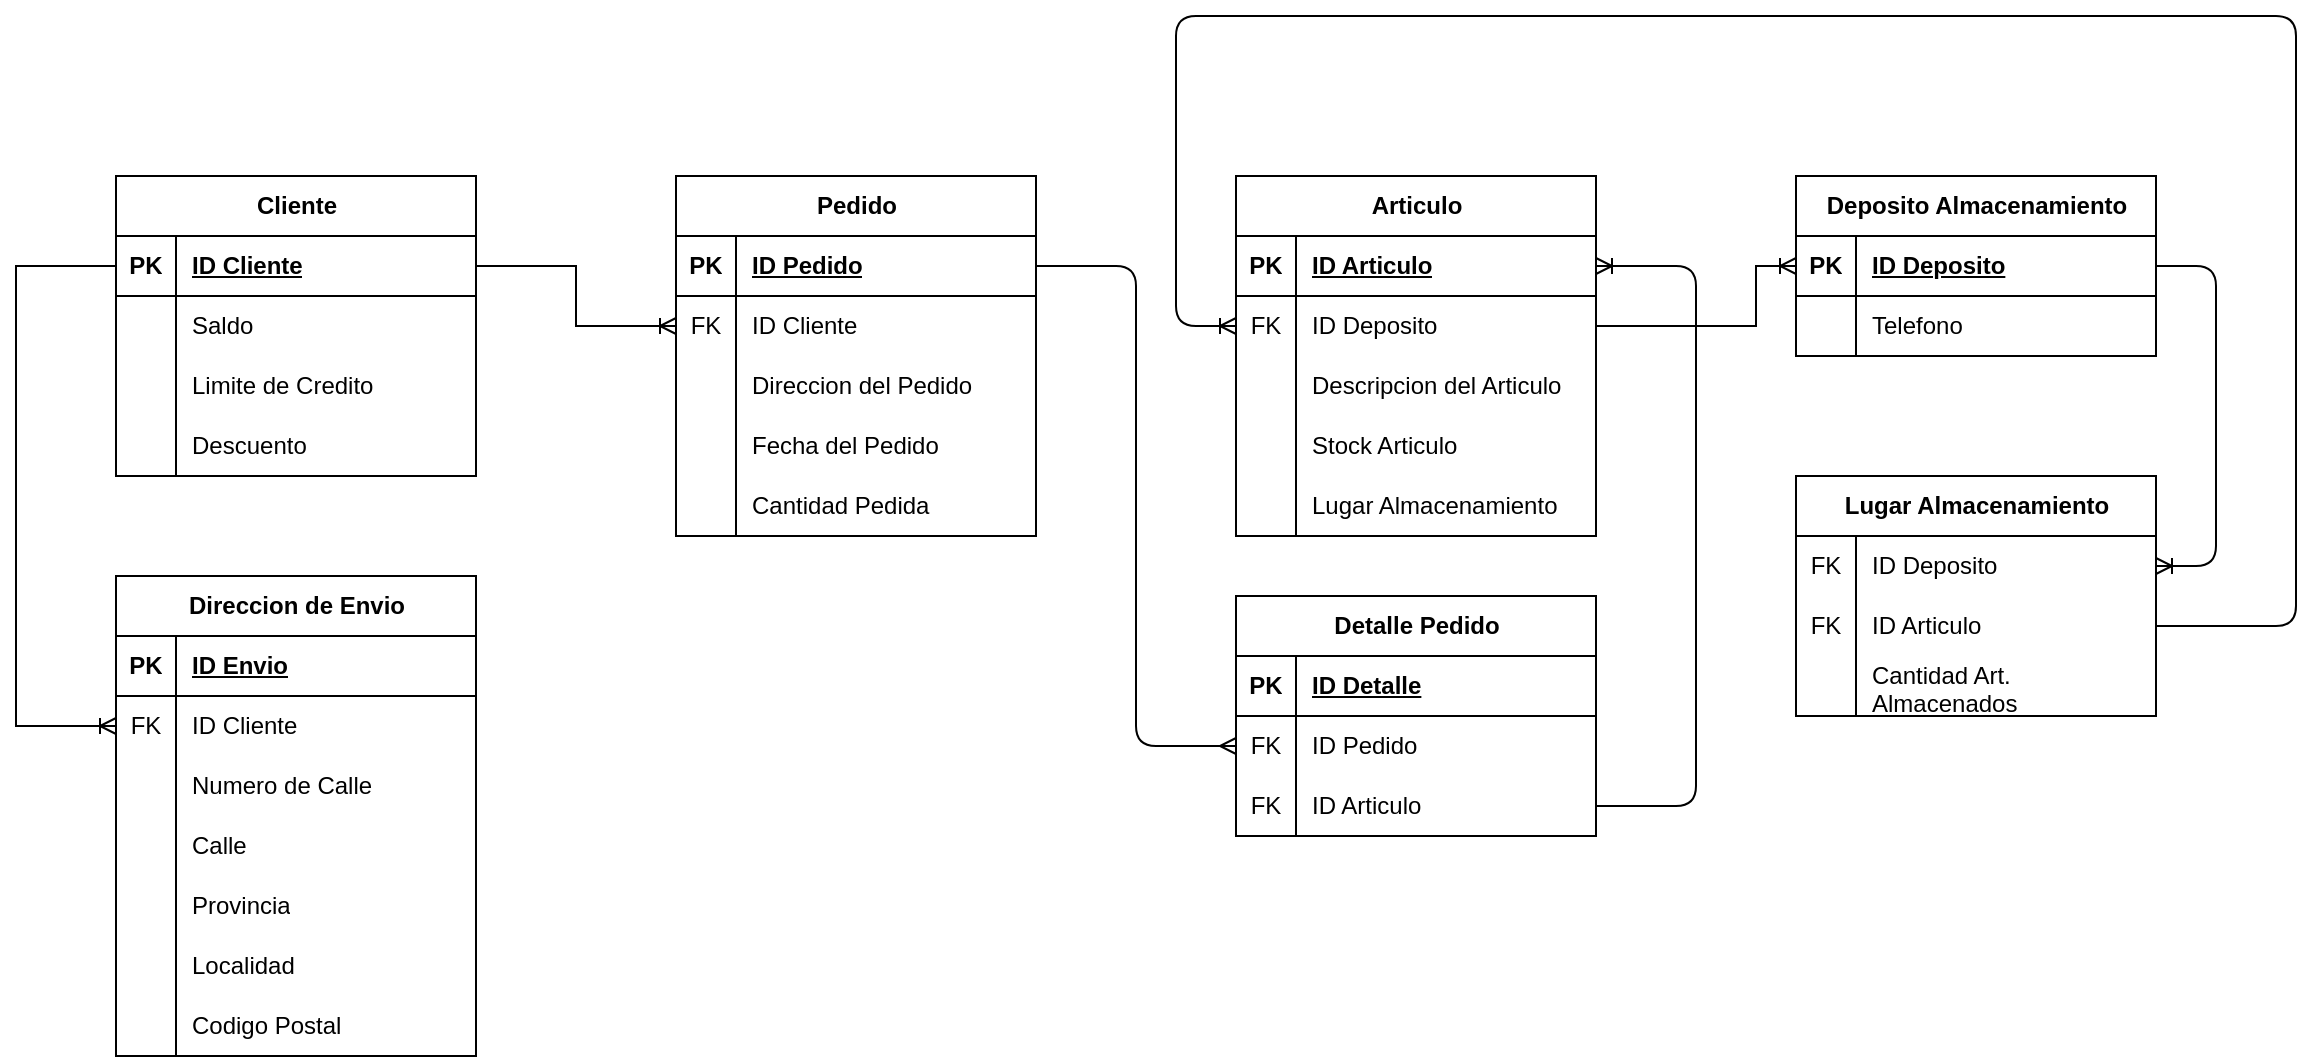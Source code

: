 <mxfile version="13.9.9" type="device"><diagram id="REAKpBdPYDLoK8PvNItF" name="Página-2"><mxGraphModel dx="852" dy="494" grid="1" gridSize="10" guides="1" tooltips="1" connect="1" arrows="1" fold="1" page="1" pageScale="1" pageWidth="827" pageHeight="1169" math="0" shadow="0"><root><mxCell id="0"/><mxCell id="1" parent="0"/><mxCell id="AbeUj8lkcxVHJ2zxTeTH-1" value="Cliente" style="shape=table;startSize=30;container=1;collapsible=1;childLayout=tableLayout;fixedRows=1;rowLines=0;fontStyle=1;align=center;resizeLast=1;html=1;" parent="1" vertex="1"><mxGeometry x="120" y="160" width="180" height="150" as="geometry"/></mxCell><mxCell id="AbeUj8lkcxVHJ2zxTeTH-2" value="" style="shape=tableRow;horizontal=0;startSize=0;swimlaneHead=0;swimlaneBody=0;fillColor=none;collapsible=0;dropTarget=0;points=[[0,0.5],[1,0.5]];portConstraint=eastwest;top=0;left=0;right=0;bottom=1;" parent="AbeUj8lkcxVHJ2zxTeTH-1" vertex="1"><mxGeometry y="30" width="180" height="30" as="geometry"/></mxCell><mxCell id="AbeUj8lkcxVHJ2zxTeTH-3" value="PK" style="shape=partialRectangle;connectable=0;fillColor=none;top=0;left=0;bottom=0;right=0;fontStyle=1;overflow=hidden;whiteSpace=wrap;html=1;" parent="AbeUj8lkcxVHJ2zxTeTH-2" vertex="1"><mxGeometry width="30" height="30" as="geometry"><mxRectangle width="30" height="30" as="alternateBounds"/></mxGeometry></mxCell><mxCell id="AbeUj8lkcxVHJ2zxTeTH-4" value="ID Cliente" style="shape=partialRectangle;connectable=0;fillColor=none;top=0;left=0;bottom=0;right=0;align=left;spacingLeft=6;fontStyle=5;overflow=hidden;whiteSpace=wrap;html=1;" parent="AbeUj8lkcxVHJ2zxTeTH-2" vertex="1"><mxGeometry x="30" width="150" height="30" as="geometry"><mxRectangle width="150" height="30" as="alternateBounds"/></mxGeometry></mxCell><mxCell id="AbeUj8lkcxVHJ2zxTeTH-5" value="" style="shape=tableRow;horizontal=0;startSize=0;swimlaneHead=0;swimlaneBody=0;fillColor=none;collapsible=0;dropTarget=0;points=[[0,0.5],[1,0.5]];portConstraint=eastwest;top=0;left=0;right=0;bottom=0;" parent="AbeUj8lkcxVHJ2zxTeTH-1" vertex="1"><mxGeometry y="60" width="180" height="30" as="geometry"/></mxCell><mxCell id="AbeUj8lkcxVHJ2zxTeTH-6" value="" style="shape=partialRectangle;connectable=0;fillColor=none;top=0;left=0;bottom=0;right=0;editable=1;overflow=hidden;whiteSpace=wrap;html=1;" parent="AbeUj8lkcxVHJ2zxTeTH-5" vertex="1"><mxGeometry width="30" height="30" as="geometry"><mxRectangle width="30" height="30" as="alternateBounds"/></mxGeometry></mxCell><mxCell id="AbeUj8lkcxVHJ2zxTeTH-7" value="Saldo" style="shape=partialRectangle;connectable=0;fillColor=none;top=0;left=0;bottom=0;right=0;align=left;spacingLeft=6;overflow=hidden;whiteSpace=wrap;html=1;" parent="AbeUj8lkcxVHJ2zxTeTH-5" vertex="1"><mxGeometry x="30" width="150" height="30" as="geometry"><mxRectangle width="150" height="30" as="alternateBounds"/></mxGeometry></mxCell><mxCell id="AbeUj8lkcxVHJ2zxTeTH-8" value="" style="shape=tableRow;horizontal=0;startSize=0;swimlaneHead=0;swimlaneBody=0;fillColor=none;collapsible=0;dropTarget=0;points=[[0,0.5],[1,0.5]];portConstraint=eastwest;top=0;left=0;right=0;bottom=0;" parent="AbeUj8lkcxVHJ2zxTeTH-1" vertex="1"><mxGeometry y="90" width="180" height="30" as="geometry"/></mxCell><mxCell id="AbeUj8lkcxVHJ2zxTeTH-9" value="" style="shape=partialRectangle;connectable=0;fillColor=none;top=0;left=0;bottom=0;right=0;editable=1;overflow=hidden;whiteSpace=wrap;html=1;" parent="AbeUj8lkcxVHJ2zxTeTH-8" vertex="1"><mxGeometry width="30" height="30" as="geometry"><mxRectangle width="30" height="30" as="alternateBounds"/></mxGeometry></mxCell><mxCell id="AbeUj8lkcxVHJ2zxTeTH-10" value="Limite de Credito" style="shape=partialRectangle;connectable=0;fillColor=none;top=0;left=0;bottom=0;right=0;align=left;spacingLeft=6;overflow=hidden;whiteSpace=wrap;html=1;" parent="AbeUj8lkcxVHJ2zxTeTH-8" vertex="1"><mxGeometry x="30" width="150" height="30" as="geometry"><mxRectangle width="150" height="30" as="alternateBounds"/></mxGeometry></mxCell><mxCell id="AbeUj8lkcxVHJ2zxTeTH-11" value="" style="shape=tableRow;horizontal=0;startSize=0;swimlaneHead=0;swimlaneBody=0;fillColor=none;collapsible=0;dropTarget=0;points=[[0,0.5],[1,0.5]];portConstraint=eastwest;top=0;left=0;right=0;bottom=0;" parent="AbeUj8lkcxVHJ2zxTeTH-1" vertex="1"><mxGeometry y="120" width="180" height="30" as="geometry"/></mxCell><mxCell id="AbeUj8lkcxVHJ2zxTeTH-12" value="" style="shape=partialRectangle;connectable=0;fillColor=none;top=0;left=0;bottom=0;right=0;editable=1;overflow=hidden;whiteSpace=wrap;html=1;" parent="AbeUj8lkcxVHJ2zxTeTH-11" vertex="1"><mxGeometry width="30" height="30" as="geometry"><mxRectangle width="30" height="30" as="alternateBounds"/></mxGeometry></mxCell><mxCell id="AbeUj8lkcxVHJ2zxTeTH-13" value="Descuento" style="shape=partialRectangle;connectable=0;fillColor=none;top=0;left=0;bottom=0;right=0;align=left;spacingLeft=6;overflow=hidden;whiteSpace=wrap;html=1;" parent="AbeUj8lkcxVHJ2zxTeTH-11" vertex="1"><mxGeometry x="30" width="150" height="30" as="geometry"><mxRectangle width="150" height="30" as="alternateBounds"/></mxGeometry></mxCell><mxCell id="en9z1RkMGGtC1GbrX8Au-1" value="Direccion de Envio" style="shape=table;startSize=30;container=1;collapsible=1;childLayout=tableLayout;fixedRows=1;rowLines=0;fontStyle=1;align=center;resizeLast=1;html=1;" parent="1" vertex="1"><mxGeometry x="120" y="360" width="180" height="240" as="geometry"/></mxCell><mxCell id="en9z1RkMGGtC1GbrX8Au-2" value="" style="shape=tableRow;horizontal=0;startSize=0;swimlaneHead=0;swimlaneBody=0;fillColor=none;collapsible=0;dropTarget=0;points=[[0,0.5],[1,0.5]];portConstraint=eastwest;top=0;left=0;right=0;bottom=1;" parent="en9z1RkMGGtC1GbrX8Au-1" vertex="1"><mxGeometry y="30" width="180" height="30" as="geometry"/></mxCell><mxCell id="en9z1RkMGGtC1GbrX8Au-3" value="PK" style="shape=partialRectangle;connectable=0;fillColor=none;top=0;left=0;bottom=0;right=0;fontStyle=1;overflow=hidden;whiteSpace=wrap;html=1;" parent="en9z1RkMGGtC1GbrX8Au-2" vertex="1"><mxGeometry width="30" height="30" as="geometry"><mxRectangle width="30" height="30" as="alternateBounds"/></mxGeometry></mxCell><mxCell id="en9z1RkMGGtC1GbrX8Au-4" value="ID Envio" style="shape=partialRectangle;connectable=0;fillColor=none;top=0;left=0;bottom=0;right=0;align=left;spacingLeft=6;fontStyle=5;overflow=hidden;whiteSpace=wrap;html=1;" parent="en9z1RkMGGtC1GbrX8Au-2" vertex="1"><mxGeometry x="30" width="150" height="30" as="geometry"><mxRectangle width="150" height="30" as="alternateBounds"/></mxGeometry></mxCell><mxCell id="Q-57HhzVyi2ZJtyIgF9o-4" value="" style="shape=tableRow;horizontal=0;startSize=0;swimlaneHead=0;swimlaneBody=0;fillColor=none;collapsible=0;dropTarget=0;points=[[0,0.5],[1,0.5]];portConstraint=eastwest;top=0;left=0;right=0;bottom=0;" parent="en9z1RkMGGtC1GbrX8Au-1" vertex="1"><mxGeometry y="60" width="180" height="30" as="geometry"/></mxCell><mxCell id="Q-57HhzVyi2ZJtyIgF9o-5" value="FK" style="shape=partialRectangle;connectable=0;fillColor=none;top=0;left=0;bottom=0;right=0;editable=1;overflow=hidden;whiteSpace=wrap;html=1;" parent="Q-57HhzVyi2ZJtyIgF9o-4" vertex="1"><mxGeometry width="30" height="30" as="geometry"><mxRectangle width="30" height="30" as="alternateBounds"/></mxGeometry></mxCell><mxCell id="Q-57HhzVyi2ZJtyIgF9o-6" value="ID Cliente" style="shape=partialRectangle;connectable=0;fillColor=none;top=0;left=0;bottom=0;right=0;align=left;spacingLeft=6;overflow=hidden;whiteSpace=wrap;html=1;" parent="Q-57HhzVyi2ZJtyIgF9o-4" vertex="1"><mxGeometry x="30" width="150" height="30" as="geometry"><mxRectangle width="150" height="30" as="alternateBounds"/></mxGeometry></mxCell><mxCell id="en9z1RkMGGtC1GbrX8Au-8" value="" style="shape=tableRow;horizontal=0;startSize=0;swimlaneHead=0;swimlaneBody=0;fillColor=none;collapsible=0;dropTarget=0;points=[[0,0.5],[1,0.5]];portConstraint=eastwest;top=0;left=0;right=0;bottom=0;" parent="en9z1RkMGGtC1GbrX8Au-1" vertex="1"><mxGeometry y="90" width="180" height="30" as="geometry"/></mxCell><mxCell id="en9z1RkMGGtC1GbrX8Au-9" value="" style="shape=partialRectangle;connectable=0;fillColor=none;top=0;left=0;bottom=0;right=0;editable=1;overflow=hidden;whiteSpace=wrap;html=1;" parent="en9z1RkMGGtC1GbrX8Au-8" vertex="1"><mxGeometry width="30" height="30" as="geometry"><mxRectangle width="30" height="30" as="alternateBounds"/></mxGeometry></mxCell><mxCell id="en9z1RkMGGtC1GbrX8Au-10" value="Numero de Calle" style="shape=partialRectangle;connectable=0;fillColor=none;top=0;left=0;bottom=0;right=0;align=left;spacingLeft=6;overflow=hidden;whiteSpace=wrap;html=1;" parent="en9z1RkMGGtC1GbrX8Au-8" vertex="1"><mxGeometry x="30" width="150" height="30" as="geometry"><mxRectangle width="150" height="30" as="alternateBounds"/></mxGeometry></mxCell><mxCell id="en9z1RkMGGtC1GbrX8Au-5" value="" style="shape=tableRow;horizontal=0;startSize=0;swimlaneHead=0;swimlaneBody=0;fillColor=none;collapsible=0;dropTarget=0;points=[[0,0.5],[1,0.5]];portConstraint=eastwest;top=0;left=0;right=0;bottom=0;" parent="en9z1RkMGGtC1GbrX8Au-1" vertex="1"><mxGeometry y="120" width="180" height="30" as="geometry"/></mxCell><mxCell id="en9z1RkMGGtC1GbrX8Au-6" value="" style="shape=partialRectangle;connectable=0;fillColor=none;top=0;left=0;bottom=0;right=0;editable=1;overflow=hidden;whiteSpace=wrap;html=1;" parent="en9z1RkMGGtC1GbrX8Au-5" vertex="1"><mxGeometry width="30" height="30" as="geometry"><mxRectangle width="30" height="30" as="alternateBounds"/></mxGeometry></mxCell><mxCell id="en9z1RkMGGtC1GbrX8Au-7" value="Calle" style="shape=partialRectangle;connectable=0;fillColor=none;top=0;left=0;bottom=0;right=0;align=left;spacingLeft=6;overflow=hidden;whiteSpace=wrap;html=1;" parent="en9z1RkMGGtC1GbrX8Au-5" vertex="1"><mxGeometry x="30" width="150" height="30" as="geometry"><mxRectangle width="150" height="30" as="alternateBounds"/></mxGeometry></mxCell><mxCell id="en9z1RkMGGtC1GbrX8Au-11" value="" style="shape=tableRow;horizontal=0;startSize=0;swimlaneHead=0;swimlaneBody=0;fillColor=none;collapsible=0;dropTarget=0;points=[[0,0.5],[1,0.5]];portConstraint=eastwest;top=0;left=0;right=0;bottom=0;" parent="en9z1RkMGGtC1GbrX8Au-1" vertex="1"><mxGeometry y="150" width="180" height="30" as="geometry"/></mxCell><mxCell id="en9z1RkMGGtC1GbrX8Au-12" value="" style="shape=partialRectangle;connectable=0;fillColor=none;top=0;left=0;bottom=0;right=0;editable=1;overflow=hidden;whiteSpace=wrap;html=1;" parent="en9z1RkMGGtC1GbrX8Au-11" vertex="1"><mxGeometry width="30" height="30" as="geometry"><mxRectangle width="30" height="30" as="alternateBounds"/></mxGeometry></mxCell><mxCell id="en9z1RkMGGtC1GbrX8Au-13" value="Provincia" style="shape=partialRectangle;connectable=0;fillColor=none;top=0;left=0;bottom=0;right=0;align=left;spacingLeft=6;overflow=hidden;whiteSpace=wrap;html=1;" parent="en9z1RkMGGtC1GbrX8Au-11" vertex="1"><mxGeometry x="30" width="150" height="30" as="geometry"><mxRectangle width="150" height="30" as="alternateBounds"/></mxGeometry></mxCell><mxCell id="1Tn0JIaVNfxrEoraEgrq-1" value="" style="shape=tableRow;horizontal=0;startSize=0;swimlaneHead=0;swimlaneBody=0;fillColor=none;collapsible=0;dropTarget=0;points=[[0,0.5],[1,0.5]];portConstraint=eastwest;top=0;left=0;right=0;bottom=0;" parent="en9z1RkMGGtC1GbrX8Au-1" vertex="1"><mxGeometry y="180" width="180" height="30" as="geometry"/></mxCell><mxCell id="1Tn0JIaVNfxrEoraEgrq-2" value="" style="shape=partialRectangle;connectable=0;fillColor=none;top=0;left=0;bottom=0;right=0;editable=1;overflow=hidden;whiteSpace=wrap;html=1;" parent="1Tn0JIaVNfxrEoraEgrq-1" vertex="1"><mxGeometry width="30" height="30" as="geometry"><mxRectangle width="30" height="30" as="alternateBounds"/></mxGeometry></mxCell><mxCell id="1Tn0JIaVNfxrEoraEgrq-3" value="Localidad" style="shape=partialRectangle;connectable=0;fillColor=none;top=0;left=0;bottom=0;right=0;align=left;spacingLeft=6;overflow=hidden;whiteSpace=wrap;html=1;" parent="1Tn0JIaVNfxrEoraEgrq-1" vertex="1"><mxGeometry x="30" width="150" height="30" as="geometry"><mxRectangle width="150" height="30" as="alternateBounds"/></mxGeometry></mxCell><mxCell id="1Tn0JIaVNfxrEoraEgrq-4" value="" style="shape=tableRow;horizontal=0;startSize=0;swimlaneHead=0;swimlaneBody=0;fillColor=none;collapsible=0;dropTarget=0;points=[[0,0.5],[1,0.5]];portConstraint=eastwest;top=0;left=0;right=0;bottom=0;" parent="en9z1RkMGGtC1GbrX8Au-1" vertex="1"><mxGeometry y="210" width="180" height="30" as="geometry"/></mxCell><mxCell id="1Tn0JIaVNfxrEoraEgrq-5" value="" style="shape=partialRectangle;connectable=0;fillColor=none;top=0;left=0;bottom=0;right=0;editable=1;overflow=hidden;whiteSpace=wrap;html=1;" parent="1Tn0JIaVNfxrEoraEgrq-4" vertex="1"><mxGeometry width="30" height="30" as="geometry"><mxRectangle width="30" height="30" as="alternateBounds"/></mxGeometry></mxCell><mxCell id="1Tn0JIaVNfxrEoraEgrq-6" value="Codigo Postal" style="shape=partialRectangle;connectable=0;fillColor=none;top=0;left=0;bottom=0;right=0;align=left;spacingLeft=6;overflow=hidden;whiteSpace=wrap;html=1;" parent="1Tn0JIaVNfxrEoraEgrq-4" vertex="1"><mxGeometry x="30" width="150" height="30" as="geometry"><mxRectangle width="150" height="30" as="alternateBounds"/></mxGeometry></mxCell><mxCell id="irmcex6_4CJ9reeF4Gqq-1" value="Pedido" style="shape=table;startSize=30;container=1;collapsible=1;childLayout=tableLayout;fixedRows=1;rowLines=0;fontStyle=1;align=center;resizeLast=1;html=1;" parent="1" vertex="1"><mxGeometry x="400" y="160" width="180" height="180" as="geometry"/></mxCell><mxCell id="irmcex6_4CJ9reeF4Gqq-2" value="" style="shape=tableRow;horizontal=0;startSize=0;swimlaneHead=0;swimlaneBody=0;fillColor=none;collapsible=0;dropTarget=0;points=[[0,0.5],[1,0.5]];portConstraint=eastwest;top=0;left=0;right=0;bottom=1;" parent="irmcex6_4CJ9reeF4Gqq-1" vertex="1"><mxGeometry y="30" width="180" height="30" as="geometry"/></mxCell><mxCell id="irmcex6_4CJ9reeF4Gqq-3" value="PK" style="shape=partialRectangle;connectable=0;fillColor=none;top=0;left=0;bottom=0;right=0;fontStyle=1;overflow=hidden;whiteSpace=wrap;html=1;" parent="irmcex6_4CJ9reeF4Gqq-2" vertex="1"><mxGeometry width="30" height="30" as="geometry"><mxRectangle width="30" height="30" as="alternateBounds"/></mxGeometry></mxCell><mxCell id="irmcex6_4CJ9reeF4Gqq-4" value="ID Pedido" style="shape=partialRectangle;connectable=0;fillColor=none;top=0;left=0;bottom=0;right=0;align=left;spacingLeft=6;fontStyle=5;overflow=hidden;whiteSpace=wrap;html=1;" parent="irmcex6_4CJ9reeF4Gqq-2" vertex="1"><mxGeometry x="30" width="150" height="30" as="geometry"><mxRectangle width="150" height="30" as="alternateBounds"/></mxGeometry></mxCell><mxCell id="irmcex6_4CJ9reeF4Gqq-5" value="" style="shape=tableRow;horizontal=0;startSize=0;swimlaneHead=0;swimlaneBody=0;fillColor=none;collapsible=0;dropTarget=0;points=[[0,0.5],[1,0.5]];portConstraint=eastwest;top=0;left=0;right=0;bottom=0;" parent="irmcex6_4CJ9reeF4Gqq-1" vertex="1"><mxGeometry y="60" width="180" height="30" as="geometry"/></mxCell><mxCell id="irmcex6_4CJ9reeF4Gqq-6" value="FK" style="shape=partialRectangle;connectable=0;fillColor=none;top=0;left=0;bottom=0;right=0;editable=1;overflow=hidden;whiteSpace=wrap;html=1;" parent="irmcex6_4CJ9reeF4Gqq-5" vertex="1"><mxGeometry width="30" height="30" as="geometry"><mxRectangle width="30" height="30" as="alternateBounds"/></mxGeometry></mxCell><mxCell id="irmcex6_4CJ9reeF4Gqq-7" value="ID Cliente" style="shape=partialRectangle;connectable=0;fillColor=none;top=0;left=0;bottom=0;right=0;align=left;spacingLeft=6;overflow=hidden;whiteSpace=wrap;html=1;" parent="irmcex6_4CJ9reeF4Gqq-5" vertex="1"><mxGeometry x="30" width="150" height="30" as="geometry"><mxRectangle width="150" height="30" as="alternateBounds"/></mxGeometry></mxCell><mxCell id="irmcex6_4CJ9reeF4Gqq-8" value="" style="shape=tableRow;horizontal=0;startSize=0;swimlaneHead=0;swimlaneBody=0;fillColor=none;collapsible=0;dropTarget=0;points=[[0,0.5],[1,0.5]];portConstraint=eastwest;top=0;left=0;right=0;bottom=0;" parent="irmcex6_4CJ9reeF4Gqq-1" vertex="1"><mxGeometry y="90" width="180" height="30" as="geometry"/></mxCell><mxCell id="irmcex6_4CJ9reeF4Gqq-9" value="" style="shape=partialRectangle;connectable=0;fillColor=none;top=0;left=0;bottom=0;right=0;editable=1;overflow=hidden;whiteSpace=wrap;html=1;" parent="irmcex6_4CJ9reeF4Gqq-8" vertex="1"><mxGeometry width="30" height="30" as="geometry"><mxRectangle width="30" height="30" as="alternateBounds"/></mxGeometry></mxCell><mxCell id="irmcex6_4CJ9reeF4Gqq-10" value="Direccion del Pedido" style="shape=partialRectangle;connectable=0;fillColor=none;top=0;left=0;bottom=0;right=0;align=left;spacingLeft=6;overflow=hidden;whiteSpace=wrap;html=1;" parent="irmcex6_4CJ9reeF4Gqq-8" vertex="1"><mxGeometry x="30" width="150" height="30" as="geometry"><mxRectangle width="150" height="30" as="alternateBounds"/></mxGeometry></mxCell><mxCell id="irmcex6_4CJ9reeF4Gqq-11" value="" style="shape=tableRow;horizontal=0;startSize=0;swimlaneHead=0;swimlaneBody=0;fillColor=none;collapsible=0;dropTarget=0;points=[[0,0.5],[1,0.5]];portConstraint=eastwest;top=0;left=0;right=0;bottom=0;" parent="irmcex6_4CJ9reeF4Gqq-1" vertex="1"><mxGeometry y="120" width="180" height="30" as="geometry"/></mxCell><mxCell id="irmcex6_4CJ9reeF4Gqq-12" value="" style="shape=partialRectangle;connectable=0;fillColor=none;top=0;left=0;bottom=0;right=0;editable=1;overflow=hidden;whiteSpace=wrap;html=1;" parent="irmcex6_4CJ9reeF4Gqq-11" vertex="1"><mxGeometry width="30" height="30" as="geometry"><mxRectangle width="30" height="30" as="alternateBounds"/></mxGeometry></mxCell><mxCell id="irmcex6_4CJ9reeF4Gqq-13" value="Fecha del Pedido" style="shape=partialRectangle;connectable=0;fillColor=none;top=0;left=0;bottom=0;right=0;align=left;spacingLeft=6;overflow=hidden;whiteSpace=wrap;html=1;" parent="irmcex6_4CJ9reeF4Gqq-11" vertex="1"><mxGeometry x="30" width="150" height="30" as="geometry"><mxRectangle width="150" height="30" as="alternateBounds"/></mxGeometry></mxCell><mxCell id="qUghIjLZS1j43XKVfX3q-1" value="" style="shape=tableRow;horizontal=0;startSize=0;swimlaneHead=0;swimlaneBody=0;fillColor=none;collapsible=0;dropTarget=0;points=[[0,0.5],[1,0.5]];portConstraint=eastwest;top=0;left=0;right=0;bottom=0;" parent="irmcex6_4CJ9reeF4Gqq-1" vertex="1"><mxGeometry y="150" width="180" height="30" as="geometry"/></mxCell><mxCell id="qUghIjLZS1j43XKVfX3q-2" value="" style="shape=partialRectangle;connectable=0;fillColor=none;top=0;left=0;bottom=0;right=0;editable=1;overflow=hidden;whiteSpace=wrap;html=1;" parent="qUghIjLZS1j43XKVfX3q-1" vertex="1"><mxGeometry width="30" height="30" as="geometry"><mxRectangle width="30" height="30" as="alternateBounds"/></mxGeometry></mxCell><mxCell id="qUghIjLZS1j43XKVfX3q-3" value="Cantidad Pedida" style="shape=partialRectangle;connectable=0;fillColor=none;top=0;left=0;bottom=0;right=0;align=left;spacingLeft=6;overflow=hidden;whiteSpace=wrap;html=1;" parent="qUghIjLZS1j43XKVfX3q-1" vertex="1"><mxGeometry x="30" width="150" height="30" as="geometry"><mxRectangle width="150" height="30" as="alternateBounds"/></mxGeometry></mxCell><mxCell id="D4EFH9bD5vtWdhvEqoTs-1" value="Articulo" style="shape=table;startSize=30;container=1;collapsible=1;childLayout=tableLayout;fixedRows=1;rowLines=0;fontStyle=1;align=center;resizeLast=1;html=1;" parent="1" vertex="1"><mxGeometry x="680" y="160" width="180" height="180" as="geometry"><mxRectangle x="720" y="160" width="140" height="30" as="alternateBounds"/></mxGeometry></mxCell><mxCell id="D4EFH9bD5vtWdhvEqoTs-2" value="" style="shape=tableRow;horizontal=0;startSize=0;swimlaneHead=0;swimlaneBody=0;fillColor=none;collapsible=0;dropTarget=0;points=[[0,0.5],[1,0.5]];portConstraint=eastwest;top=0;left=0;right=0;bottom=1;" parent="D4EFH9bD5vtWdhvEqoTs-1" vertex="1"><mxGeometry y="30" width="180" height="30" as="geometry"/></mxCell><mxCell id="D4EFH9bD5vtWdhvEqoTs-3" value="PK" style="shape=partialRectangle;connectable=0;fillColor=none;top=0;left=0;bottom=0;right=0;fontStyle=1;overflow=hidden;whiteSpace=wrap;html=1;" parent="D4EFH9bD5vtWdhvEqoTs-2" vertex="1"><mxGeometry width="30" height="30" as="geometry"><mxRectangle width="30" height="30" as="alternateBounds"/></mxGeometry></mxCell><mxCell id="D4EFH9bD5vtWdhvEqoTs-4" value="ID Articulo" style="shape=partialRectangle;connectable=0;fillColor=none;top=0;left=0;bottom=0;right=0;align=left;spacingLeft=6;fontStyle=5;overflow=hidden;whiteSpace=wrap;html=1;" parent="D4EFH9bD5vtWdhvEqoTs-2" vertex="1"><mxGeometry x="30" width="150" height="30" as="geometry"><mxRectangle width="150" height="30" as="alternateBounds"/></mxGeometry></mxCell><mxCell id="D4EFH9bD5vtWdhvEqoTs-5" value="" style="shape=tableRow;horizontal=0;startSize=0;swimlaneHead=0;swimlaneBody=0;fillColor=none;collapsible=0;dropTarget=0;points=[[0,0.5],[1,0.5]];portConstraint=eastwest;top=0;left=0;right=0;bottom=0;" parent="D4EFH9bD5vtWdhvEqoTs-1" vertex="1"><mxGeometry y="60" width="180" height="30" as="geometry"/></mxCell><mxCell id="D4EFH9bD5vtWdhvEqoTs-6" value="FK" style="shape=partialRectangle;connectable=0;fillColor=none;top=0;left=0;bottom=0;right=0;editable=1;overflow=hidden;whiteSpace=wrap;html=1;" parent="D4EFH9bD5vtWdhvEqoTs-5" vertex="1"><mxGeometry width="30" height="30" as="geometry"><mxRectangle width="30" height="30" as="alternateBounds"/></mxGeometry></mxCell><mxCell id="D4EFH9bD5vtWdhvEqoTs-7" value="ID Deposito" style="shape=partialRectangle;connectable=0;fillColor=none;top=0;left=0;bottom=0;right=0;align=left;spacingLeft=6;overflow=hidden;whiteSpace=wrap;html=1;" parent="D4EFH9bD5vtWdhvEqoTs-5" vertex="1"><mxGeometry x="30" width="150" height="30" as="geometry"><mxRectangle width="150" height="30" as="alternateBounds"/></mxGeometry></mxCell><mxCell id="D4EFH9bD5vtWdhvEqoTs-8" value="" style="shape=tableRow;horizontal=0;startSize=0;swimlaneHead=0;swimlaneBody=0;fillColor=none;collapsible=0;dropTarget=0;points=[[0,0.5],[1,0.5]];portConstraint=eastwest;top=0;left=0;right=0;bottom=0;" parent="D4EFH9bD5vtWdhvEqoTs-1" vertex="1"><mxGeometry y="90" width="180" height="30" as="geometry"/></mxCell><mxCell id="D4EFH9bD5vtWdhvEqoTs-9" value="" style="shape=partialRectangle;connectable=0;fillColor=none;top=0;left=0;bottom=0;right=0;editable=1;overflow=hidden;whiteSpace=wrap;html=1;" parent="D4EFH9bD5vtWdhvEqoTs-8" vertex="1"><mxGeometry width="30" height="30" as="geometry"><mxRectangle width="30" height="30" as="alternateBounds"/></mxGeometry></mxCell><mxCell id="D4EFH9bD5vtWdhvEqoTs-10" value="Descripcion del Articulo" style="shape=partialRectangle;connectable=0;fillColor=none;top=0;left=0;bottom=0;right=0;align=left;spacingLeft=6;overflow=hidden;whiteSpace=wrap;html=1;" parent="D4EFH9bD5vtWdhvEqoTs-8" vertex="1"><mxGeometry x="30" width="150" height="30" as="geometry"><mxRectangle width="150" height="30" as="alternateBounds"/></mxGeometry></mxCell><mxCell id="PTQXIiIsWrxsS5GT3uBC-1" value="" style="shape=tableRow;horizontal=0;startSize=0;swimlaneHead=0;swimlaneBody=0;fillColor=none;collapsible=0;dropTarget=0;points=[[0,0.5],[1,0.5]];portConstraint=eastwest;top=0;left=0;right=0;bottom=0;" parent="D4EFH9bD5vtWdhvEqoTs-1" vertex="1"><mxGeometry y="120" width="180" height="30" as="geometry"/></mxCell><mxCell id="PTQXIiIsWrxsS5GT3uBC-2" value="" style="shape=partialRectangle;connectable=0;fillColor=none;top=0;left=0;bottom=0;right=0;editable=1;overflow=hidden;whiteSpace=wrap;html=1;" parent="PTQXIiIsWrxsS5GT3uBC-1" vertex="1"><mxGeometry width="30" height="30" as="geometry"><mxRectangle width="30" height="30" as="alternateBounds"/></mxGeometry></mxCell><mxCell id="PTQXIiIsWrxsS5GT3uBC-3" value="Stock Articulo" style="shape=partialRectangle;connectable=0;fillColor=none;top=0;left=0;bottom=0;right=0;align=left;spacingLeft=6;overflow=hidden;whiteSpace=wrap;html=1;" parent="PTQXIiIsWrxsS5GT3uBC-1" vertex="1"><mxGeometry x="30" width="150" height="30" as="geometry"><mxRectangle width="150" height="30" as="alternateBounds"/></mxGeometry></mxCell><mxCell id="O8X_2cCKAOhh8m-z8ket-1" value="" style="shape=tableRow;horizontal=0;startSize=0;swimlaneHead=0;swimlaneBody=0;fillColor=none;collapsible=0;dropTarget=0;points=[[0,0.5],[1,0.5]];portConstraint=eastwest;top=0;left=0;right=0;bottom=0;" parent="D4EFH9bD5vtWdhvEqoTs-1" vertex="1"><mxGeometry y="150" width="180" height="30" as="geometry"/></mxCell><mxCell id="O8X_2cCKAOhh8m-z8ket-2" value="" style="shape=partialRectangle;connectable=0;fillColor=none;top=0;left=0;bottom=0;right=0;editable=1;overflow=hidden;whiteSpace=wrap;html=1;" parent="O8X_2cCKAOhh8m-z8ket-1" vertex="1"><mxGeometry width="30" height="30" as="geometry"><mxRectangle width="30" height="30" as="alternateBounds"/></mxGeometry></mxCell><mxCell id="O8X_2cCKAOhh8m-z8ket-3" value="Lugar Almacenamiento" style="shape=partialRectangle;connectable=0;fillColor=none;top=0;left=0;bottom=0;right=0;align=left;spacingLeft=6;overflow=hidden;whiteSpace=wrap;html=1;" parent="O8X_2cCKAOhh8m-z8ket-1" vertex="1"><mxGeometry x="30" width="150" height="30" as="geometry"><mxRectangle width="150" height="30" as="alternateBounds"/></mxGeometry></mxCell><mxCell id="OzrHVKc-3JBkmHkQ2_WE-1" value="Deposito Almacenamiento" style="shape=table;startSize=30;container=1;collapsible=1;childLayout=tableLayout;fixedRows=1;rowLines=0;fontStyle=1;align=center;resizeLast=1;html=1;" parent="1" vertex="1"><mxGeometry x="960" y="160" width="180" height="90" as="geometry"><mxRectangle x="720" y="160" width="140" height="30" as="alternateBounds"/></mxGeometry></mxCell><mxCell id="OzrHVKc-3JBkmHkQ2_WE-2" value="" style="shape=tableRow;horizontal=0;startSize=0;swimlaneHead=0;swimlaneBody=0;fillColor=none;collapsible=0;dropTarget=0;points=[[0,0.5],[1,0.5]];portConstraint=eastwest;top=0;left=0;right=0;bottom=1;" parent="OzrHVKc-3JBkmHkQ2_WE-1" vertex="1"><mxGeometry y="30" width="180" height="30" as="geometry"/></mxCell><mxCell id="OzrHVKc-3JBkmHkQ2_WE-3" value="PK" style="shape=partialRectangle;connectable=0;fillColor=none;top=0;left=0;bottom=0;right=0;fontStyle=1;overflow=hidden;whiteSpace=wrap;html=1;" parent="OzrHVKc-3JBkmHkQ2_WE-2" vertex="1"><mxGeometry width="30" height="30" as="geometry"><mxRectangle width="30" height="30" as="alternateBounds"/></mxGeometry></mxCell><mxCell id="OzrHVKc-3JBkmHkQ2_WE-4" value="ID Deposito" style="shape=partialRectangle;connectable=0;fillColor=none;top=0;left=0;bottom=0;right=0;align=left;spacingLeft=6;fontStyle=5;overflow=hidden;whiteSpace=wrap;html=1;" parent="OzrHVKc-3JBkmHkQ2_WE-2" vertex="1"><mxGeometry x="30" width="150" height="30" as="geometry"><mxRectangle width="150" height="30" as="alternateBounds"/></mxGeometry></mxCell><mxCell id="OzrHVKc-3JBkmHkQ2_WE-5" value="" style="shape=tableRow;horizontal=0;startSize=0;swimlaneHead=0;swimlaneBody=0;fillColor=none;collapsible=0;dropTarget=0;points=[[0,0.5],[1,0.5]];portConstraint=eastwest;top=0;left=0;right=0;bottom=0;" parent="OzrHVKc-3JBkmHkQ2_WE-1" vertex="1"><mxGeometry y="60" width="180" height="30" as="geometry"/></mxCell><mxCell id="OzrHVKc-3JBkmHkQ2_WE-6" value="" style="shape=partialRectangle;connectable=0;fillColor=none;top=0;left=0;bottom=0;right=0;editable=1;overflow=hidden;whiteSpace=wrap;html=1;" parent="OzrHVKc-3JBkmHkQ2_WE-5" vertex="1"><mxGeometry width="30" height="30" as="geometry"><mxRectangle width="30" height="30" as="alternateBounds"/></mxGeometry></mxCell><mxCell id="OzrHVKc-3JBkmHkQ2_WE-7" value="Telefono" style="shape=partialRectangle;connectable=0;fillColor=none;top=0;left=0;bottom=0;right=0;align=left;spacingLeft=6;overflow=hidden;whiteSpace=wrap;html=1;" parent="OzrHVKc-3JBkmHkQ2_WE-5" vertex="1"><mxGeometry x="30" width="150" height="30" as="geometry"><mxRectangle width="150" height="30" as="alternateBounds"/></mxGeometry></mxCell><mxCell id="ZSfHwQtvyLmyuH-SXm7K-1" value="" style="edgeStyle=orthogonalEdgeStyle;fontSize=12;html=1;endArrow=ERoneToMany;rounded=0;exitX=1;exitY=0.5;exitDx=0;exitDy=0;entryX=0;entryY=0.5;entryDx=0;entryDy=0;" parent="1" source="AbeUj8lkcxVHJ2zxTeTH-2" target="irmcex6_4CJ9reeF4Gqq-5" edge="1"><mxGeometry width="100" height="100" relative="1" as="geometry"><mxPoint x="500" y="250" as="sourcePoint"/><mxPoint x="600" y="150" as="targetPoint"/></mxGeometry></mxCell><mxCell id="ZSfHwQtvyLmyuH-SXm7K-6" value="" style="edgeStyle=orthogonalEdgeStyle;fontSize=12;html=1;endArrow=ERoneToMany;rounded=0;exitX=1;exitY=0.5;exitDx=0;exitDy=0;entryX=0;entryY=0.5;entryDx=0;entryDy=0;" parent="1" source="D4EFH9bD5vtWdhvEqoTs-5" target="OzrHVKc-3JBkmHkQ2_WE-2" edge="1"><mxGeometry width="100" height="100" relative="1" as="geometry"><mxPoint x="610" y="540" as="sourcePoint"/><mxPoint x="710" y="440" as="targetPoint"/><Array as="points"><mxPoint x="940" y="235"/><mxPoint x="940" y="205"/></Array></mxGeometry></mxCell><mxCell id="qUghIjLZS1j43XKVfX3q-8" value="" style="edgeStyle=orthogonalEdgeStyle;fontSize=12;html=1;endArrow=ERoneToMany;rounded=0;entryX=0;entryY=0.5;entryDx=0;entryDy=0;exitX=0;exitY=0.5;exitDx=0;exitDy=0;movable=1;resizable=1;rotatable=1;deletable=1;editable=1;locked=0;connectable=1;" parent="1" source="AbeUj8lkcxVHJ2zxTeTH-2" target="Q-57HhzVyi2ZJtyIgF9o-4" edge="1"><mxGeometry width="100" height="100" relative="1" as="geometry"><mxPoint x="30" y="430" as="sourcePoint"/><mxPoint x="560" y="390" as="targetPoint"/><Array as="points"><mxPoint x="70" y="205"/><mxPoint x="70" y="435"/></Array></mxGeometry></mxCell><mxCell id="1dHkdURhl-4dd-mQDumO-1" value="Detalle Pedido" style="shape=table;startSize=30;container=1;collapsible=1;childLayout=tableLayout;fixedRows=1;rowLines=0;fontStyle=1;align=center;resizeLast=1;html=1;" parent="1" vertex="1"><mxGeometry x="680" y="370" width="180" height="120" as="geometry"/></mxCell><mxCell id="1dHkdURhl-4dd-mQDumO-2" value="" style="shape=tableRow;horizontal=0;startSize=0;swimlaneHead=0;swimlaneBody=0;fillColor=none;collapsible=0;dropTarget=0;points=[[0,0.5],[1,0.5]];portConstraint=eastwest;top=0;left=0;right=0;bottom=1;" parent="1dHkdURhl-4dd-mQDumO-1" vertex="1"><mxGeometry y="30" width="180" height="30" as="geometry"/></mxCell><mxCell id="1dHkdURhl-4dd-mQDumO-3" value="PK" style="shape=partialRectangle;connectable=0;fillColor=none;top=0;left=0;bottom=0;right=0;fontStyle=1;overflow=hidden;whiteSpace=wrap;html=1;" parent="1dHkdURhl-4dd-mQDumO-2" vertex="1"><mxGeometry width="30" height="30" as="geometry"><mxRectangle width="30" height="30" as="alternateBounds"/></mxGeometry></mxCell><mxCell id="1dHkdURhl-4dd-mQDumO-4" value="ID Detalle" style="shape=partialRectangle;connectable=0;fillColor=none;top=0;left=0;bottom=0;right=0;align=left;spacingLeft=6;fontStyle=5;overflow=hidden;whiteSpace=wrap;html=1;" parent="1dHkdURhl-4dd-mQDumO-2" vertex="1"><mxGeometry x="30" width="150" height="30" as="geometry"><mxRectangle width="150" height="30" as="alternateBounds"/></mxGeometry></mxCell><mxCell id="1dHkdURhl-4dd-mQDumO-5" value="" style="shape=tableRow;horizontal=0;startSize=0;swimlaneHead=0;swimlaneBody=0;fillColor=none;collapsible=0;dropTarget=0;points=[[0,0.5],[1,0.5]];portConstraint=eastwest;top=0;left=0;right=0;bottom=0;" parent="1dHkdURhl-4dd-mQDumO-1" vertex="1"><mxGeometry y="60" width="180" height="30" as="geometry"/></mxCell><mxCell id="1dHkdURhl-4dd-mQDumO-6" value="FK" style="shape=partialRectangle;connectable=0;fillColor=none;top=0;left=0;bottom=0;right=0;editable=1;overflow=hidden;whiteSpace=wrap;html=1;" parent="1dHkdURhl-4dd-mQDumO-5" vertex="1"><mxGeometry width="30" height="30" as="geometry"><mxRectangle width="30" height="30" as="alternateBounds"/></mxGeometry></mxCell><mxCell id="1dHkdURhl-4dd-mQDumO-7" value="ID Pedido" style="shape=partialRectangle;connectable=0;fillColor=none;top=0;left=0;bottom=0;right=0;align=left;spacingLeft=6;overflow=hidden;whiteSpace=wrap;html=1;" parent="1dHkdURhl-4dd-mQDumO-5" vertex="1"><mxGeometry x="30" width="150" height="30" as="geometry"><mxRectangle width="150" height="30" as="alternateBounds"/></mxGeometry></mxCell><mxCell id="1dHkdURhl-4dd-mQDumO-8" value="" style="shape=tableRow;horizontal=0;startSize=0;swimlaneHead=0;swimlaneBody=0;fillColor=none;collapsible=0;dropTarget=0;points=[[0,0.5],[1,0.5]];portConstraint=eastwest;top=0;left=0;right=0;bottom=0;" parent="1dHkdURhl-4dd-mQDumO-1" vertex="1"><mxGeometry y="90" width="180" height="30" as="geometry"/></mxCell><mxCell id="1dHkdURhl-4dd-mQDumO-9" value="FK" style="shape=partialRectangle;connectable=0;fillColor=none;top=0;left=0;bottom=0;right=0;editable=1;overflow=hidden;whiteSpace=wrap;html=1;" parent="1dHkdURhl-4dd-mQDumO-8" vertex="1"><mxGeometry width="30" height="30" as="geometry"><mxRectangle width="30" height="30" as="alternateBounds"/></mxGeometry></mxCell><mxCell id="1dHkdURhl-4dd-mQDumO-10" value="ID Articulo" style="shape=partialRectangle;connectable=0;fillColor=none;top=0;left=0;bottom=0;right=0;align=left;spacingLeft=6;overflow=hidden;whiteSpace=wrap;html=1;" parent="1dHkdURhl-4dd-mQDumO-8" vertex="1"><mxGeometry x="30" width="150" height="30" as="geometry"><mxRectangle width="150" height="30" as="alternateBounds"/></mxGeometry></mxCell><mxCell id="1dHkdURhl-4dd-mQDumO-18" value="" style="fontSize=12;html=1;endArrow=ERmany;exitX=1;exitY=0.5;exitDx=0;exitDy=0;entryX=0;entryY=0.5;entryDx=0;entryDy=0;edgeStyle=orthogonalEdgeStyle;" parent="1" source="irmcex6_4CJ9reeF4Gqq-2" target="1dHkdURhl-4dd-mQDumO-5" edge="1"><mxGeometry width="100" height="100" relative="1" as="geometry"><mxPoint x="450" y="410" as="sourcePoint"/><mxPoint x="550" y="310" as="targetPoint"/></mxGeometry></mxCell><mxCell id="1dHkdURhl-4dd-mQDumO-19" value="" style="edgeStyle=orthogonalEdgeStyle;fontSize=12;html=1;endArrow=ERoneToMany;entryX=1;entryY=0.5;entryDx=0;entryDy=0;exitX=1;exitY=0.5;exitDx=0;exitDy=0;" parent="1" source="1dHkdURhl-4dd-mQDumO-8" target="D4EFH9bD5vtWdhvEqoTs-2" edge="1"><mxGeometry width="100" height="100" relative="1" as="geometry"><mxPoint x="450" y="410" as="sourcePoint"/><mxPoint x="550" y="310" as="targetPoint"/><Array as="points"><mxPoint x="910" y="475"/><mxPoint x="910" y="205"/></Array></mxGeometry></mxCell><mxCell id="1dHkdURhl-4dd-mQDumO-20" value="Lugar Almacenamiento" style="shape=table;startSize=30;container=1;collapsible=1;childLayout=tableLayout;fixedRows=1;rowLines=0;fontStyle=1;align=center;resizeLast=1;html=1;" parent="1" vertex="1"><mxGeometry x="960" y="310" width="180" height="120" as="geometry"/></mxCell><mxCell id="1dHkdURhl-4dd-mQDumO-24" value="" style="shape=tableRow;horizontal=0;startSize=0;swimlaneHead=0;swimlaneBody=0;fillColor=none;collapsible=0;dropTarget=0;points=[[0,0.5],[1,0.5]];portConstraint=eastwest;top=0;left=0;right=0;bottom=0;" parent="1dHkdURhl-4dd-mQDumO-20" vertex="1"><mxGeometry y="30" width="180" height="30" as="geometry"/></mxCell><mxCell id="1dHkdURhl-4dd-mQDumO-25" value="FK" style="shape=partialRectangle;connectable=0;fillColor=none;top=0;left=0;bottom=0;right=0;editable=1;overflow=hidden;whiteSpace=wrap;html=1;" parent="1dHkdURhl-4dd-mQDumO-24" vertex="1"><mxGeometry width="30" height="30" as="geometry"><mxRectangle width="30" height="30" as="alternateBounds"/></mxGeometry></mxCell><mxCell id="1dHkdURhl-4dd-mQDumO-26" value="ID Deposito" style="shape=partialRectangle;connectable=0;fillColor=none;top=0;left=0;bottom=0;right=0;align=left;spacingLeft=6;overflow=hidden;whiteSpace=wrap;html=1;" parent="1dHkdURhl-4dd-mQDumO-24" vertex="1"><mxGeometry x="30" width="150" height="30" as="geometry"><mxRectangle width="150" height="30" as="alternateBounds"/></mxGeometry></mxCell><mxCell id="1dHkdURhl-4dd-mQDumO-27" value="" style="shape=tableRow;horizontal=0;startSize=0;swimlaneHead=0;swimlaneBody=0;fillColor=none;collapsible=0;dropTarget=0;points=[[0,0.5],[1,0.5]];portConstraint=eastwest;top=0;left=0;right=0;bottom=0;" parent="1dHkdURhl-4dd-mQDumO-20" vertex="1"><mxGeometry y="60" width="180" height="30" as="geometry"/></mxCell><mxCell id="1dHkdURhl-4dd-mQDumO-28" value="FK" style="shape=partialRectangle;connectable=0;fillColor=none;top=0;left=0;bottom=0;right=0;editable=1;overflow=hidden;whiteSpace=wrap;html=1;" parent="1dHkdURhl-4dd-mQDumO-27" vertex="1"><mxGeometry width="30" height="30" as="geometry"><mxRectangle width="30" height="30" as="alternateBounds"/></mxGeometry></mxCell><mxCell id="1dHkdURhl-4dd-mQDumO-29" value="ID Articulo" style="shape=partialRectangle;connectable=0;fillColor=none;top=0;left=0;bottom=0;right=0;align=left;spacingLeft=6;overflow=hidden;whiteSpace=wrap;html=1;" parent="1dHkdURhl-4dd-mQDumO-27" vertex="1"><mxGeometry x="30" width="150" height="30" as="geometry"><mxRectangle width="150" height="30" as="alternateBounds"/></mxGeometry></mxCell><mxCell id="1dHkdURhl-4dd-mQDumO-30" value="" style="shape=tableRow;horizontal=0;startSize=0;swimlaneHead=0;swimlaneBody=0;fillColor=none;collapsible=0;dropTarget=0;points=[[0,0.5],[1,0.5]];portConstraint=eastwest;top=0;left=0;right=0;bottom=0;" parent="1dHkdURhl-4dd-mQDumO-20" vertex="1"><mxGeometry y="90" width="180" height="30" as="geometry"/></mxCell><mxCell id="1dHkdURhl-4dd-mQDumO-31" value="" style="shape=partialRectangle;connectable=0;fillColor=none;top=0;left=0;bottom=0;right=0;editable=1;overflow=hidden;whiteSpace=wrap;html=1;" parent="1dHkdURhl-4dd-mQDumO-30" vertex="1"><mxGeometry width="30" height="30" as="geometry"><mxRectangle width="30" height="30" as="alternateBounds"/></mxGeometry></mxCell><mxCell id="1dHkdURhl-4dd-mQDumO-32" value="Cantidad Art. Almacenados" style="shape=partialRectangle;connectable=0;fillColor=none;top=0;left=0;bottom=0;right=0;align=left;spacingLeft=6;overflow=hidden;whiteSpace=wrap;html=1;" parent="1dHkdURhl-4dd-mQDumO-30" vertex="1"><mxGeometry x="30" width="150" height="30" as="geometry"><mxRectangle width="150" height="30" as="alternateBounds"/></mxGeometry></mxCell><mxCell id="1dHkdURhl-4dd-mQDumO-36" value="" style="edgeStyle=entityRelationEdgeStyle;fontSize=12;html=1;endArrow=ERoneToMany;exitX=1;exitY=0.5;exitDx=0;exitDy=0;" parent="1" source="OzrHVKc-3JBkmHkQ2_WE-2" target="1dHkdURhl-4dd-mQDumO-24" edge="1"><mxGeometry width="100" height="100" relative="1" as="geometry"><mxPoint x="690" y="330" as="sourcePoint"/><mxPoint x="790" y="230" as="targetPoint"/></mxGeometry></mxCell><mxCell id="1dHkdURhl-4dd-mQDumO-37" value="" style="edgeStyle=orthogonalEdgeStyle;fontSize=12;html=1;endArrow=ERoneToMany;entryX=0;entryY=0.5;entryDx=0;entryDy=0;exitX=1;exitY=0.5;exitDx=0;exitDy=0;" parent="1" source="1dHkdURhl-4dd-mQDumO-27" target="D4EFH9bD5vtWdhvEqoTs-5" edge="1"><mxGeometry width="100" height="100" relative="1" as="geometry"><mxPoint x="690" y="330" as="sourcePoint"/><mxPoint x="790" y="230" as="targetPoint"/><Array as="points"><mxPoint x="1210" y="385"/><mxPoint x="1210" y="80"/><mxPoint x="650" y="80"/><mxPoint x="650" y="235"/></Array></mxGeometry></mxCell></root></mxGraphModel></diagram></mxfile>